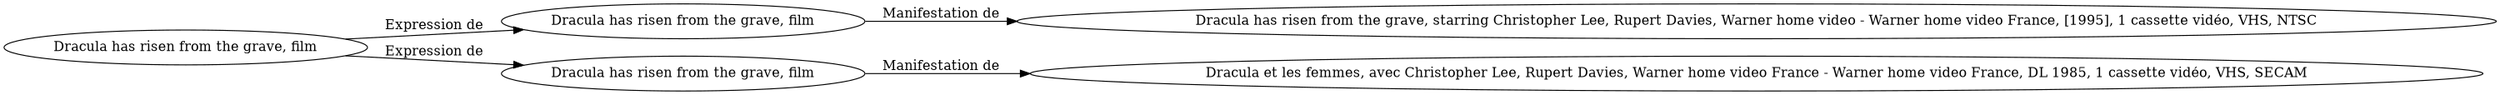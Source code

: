 // Notice UMLRM0105
digraph UMLRM0105 {
	rankdir=LR
	size="20,20"
	UMLRM0105 [label="Dracula has risen from the grave, film"]
	UMLRM0106 [label="Dracula has risen from the grave, film"]
	UMLRM0105 -> UMLRM0106 [label="Expression de"]
	UMLRM0107 [label="Dracula has risen from the grave‎, starring Christopher Lee, Rupert Davies, Warner home video - Warner home video France, [1995], 1 cassette vidéo, VHS, NTSC"]
	UMLRM0106 -> UMLRM0107 [label="Manifestation de"]
	UMLRM0181 [label="Dracula has risen from the grave, film"]
	UMLRM0105 -> UMLRM0181 [label="Expression de"]
	UMLRM0182 [label="Dracula et les femmes, avec Christopher Lee, Rupert Davies, Warner home video France - Warner home video France, DL 1985, 1 cassette vidéo, VHS, SECAM"]
	UMLRM0181 -> UMLRM0182 [label="Manifestation de"]
}
